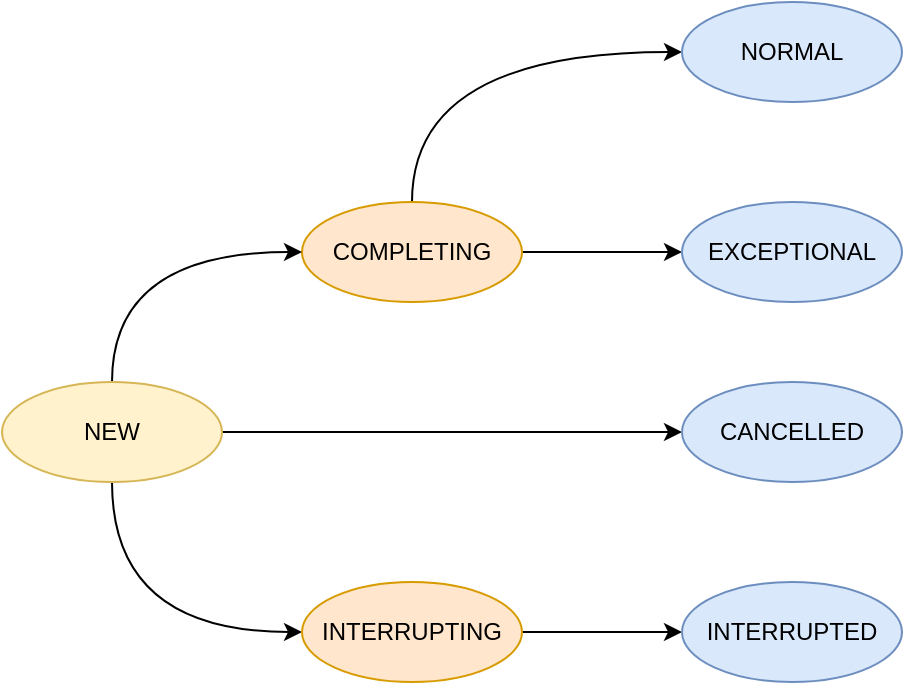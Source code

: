 <mxfile version="15.4.0" type="device"><diagram id="FvY6mCNmdc5Bd6eWu4Sd" name="第 1 页"><mxGraphModel dx="946" dy="608" grid="1" gridSize="10" guides="1" tooltips="1" connect="1" arrows="1" fold="1" page="1" pageScale="1" pageWidth="827" pageHeight="1169" math="0" shadow="0"><root><mxCell id="0"/><mxCell id="1" parent="0"/><mxCell id="aDRUNgPKJEdesUX60-oy-12" style="edgeStyle=orthogonalEdgeStyle;curved=1;rounded=0;orthogonalLoop=1;jettySize=auto;html=1;exitX=1;exitY=0.5;exitDx=0;exitDy=0;entryX=0;entryY=0.5;entryDx=0;entryDy=0;" edge="1" parent="1" source="aDRUNgPKJEdesUX60-oy-2" target="aDRUNgPKJEdesUX60-oy-5"><mxGeometry relative="1" as="geometry"/></mxCell><mxCell id="aDRUNgPKJEdesUX60-oy-18" style="edgeStyle=orthogonalEdgeStyle;rounded=0;orthogonalLoop=1;jettySize=auto;html=1;exitX=0.5;exitY=0;exitDx=0;exitDy=0;entryX=0;entryY=0.5;entryDx=0;entryDy=0;elbow=vertical;curved=1;" edge="1" parent="1" source="aDRUNgPKJEdesUX60-oy-2" target="aDRUNgPKJEdesUX60-oy-4"><mxGeometry relative="1" as="geometry"/></mxCell><mxCell id="aDRUNgPKJEdesUX60-oy-2" value="COMPLETING" style="ellipse;whiteSpace=wrap;html=1;fillColor=#ffe6cc;strokeColor=#d79b00;" vertex="1" parent="1"><mxGeometry x="200" y="190" width="110" height="50" as="geometry"/></mxCell><mxCell id="aDRUNgPKJEdesUX60-oy-9" style="rounded=0;orthogonalLoop=1;jettySize=auto;html=1;exitX=0.5;exitY=0;exitDx=0;exitDy=0;entryX=0;entryY=0.5;entryDx=0;entryDy=0;edgeStyle=orthogonalEdgeStyle;elbow=vertical;curved=1;" edge="1" parent="1" source="aDRUNgPKJEdesUX60-oy-3" target="aDRUNgPKJEdesUX60-oy-2"><mxGeometry relative="1" as="geometry"/></mxCell><mxCell id="aDRUNgPKJEdesUX60-oy-10" style="edgeStyle=orthogonalEdgeStyle;curved=1;rounded=0;orthogonalLoop=1;jettySize=auto;html=1;exitX=0.5;exitY=1;exitDx=0;exitDy=0;entryX=0;entryY=0.5;entryDx=0;entryDy=0;" edge="1" parent="1" source="aDRUNgPKJEdesUX60-oy-3" target="aDRUNgPKJEdesUX60-oy-7"><mxGeometry relative="1" as="geometry"/></mxCell><mxCell id="aDRUNgPKJEdesUX60-oy-13" style="edgeStyle=orthogonalEdgeStyle;curved=1;rounded=0;orthogonalLoop=1;jettySize=auto;html=1;exitX=1;exitY=0.5;exitDx=0;exitDy=0;entryX=0;entryY=0.5;entryDx=0;entryDy=0;" edge="1" parent="1" source="aDRUNgPKJEdesUX60-oy-3" target="aDRUNgPKJEdesUX60-oy-6"><mxGeometry relative="1" as="geometry"/></mxCell><mxCell id="aDRUNgPKJEdesUX60-oy-3" value="NEW" style="ellipse;whiteSpace=wrap;html=1;fillColor=#fff2cc;strokeColor=#d6b656;" vertex="1" parent="1"><mxGeometry x="50" y="280" width="110" height="50" as="geometry"/></mxCell><mxCell id="aDRUNgPKJEdesUX60-oy-4" value="NORMAL" style="ellipse;whiteSpace=wrap;html=1;fillColor=#dae8fc;strokeColor=#6c8ebf;" vertex="1" parent="1"><mxGeometry x="390" y="90" width="110" height="50" as="geometry"/></mxCell><mxCell id="aDRUNgPKJEdesUX60-oy-5" value="EXCEPTIONAL" style="ellipse;whiteSpace=wrap;html=1;fillColor=#dae8fc;strokeColor=#6c8ebf;" vertex="1" parent="1"><mxGeometry x="390" y="190" width="110" height="50" as="geometry"/></mxCell><mxCell id="aDRUNgPKJEdesUX60-oy-6" value="CANCELLED" style="ellipse;whiteSpace=wrap;html=1;fillColor=#dae8fc;strokeColor=#6c8ebf;" vertex="1" parent="1"><mxGeometry x="390" y="280" width="110" height="50" as="geometry"/></mxCell><mxCell id="aDRUNgPKJEdesUX60-oy-14" style="edgeStyle=orthogonalEdgeStyle;curved=1;rounded=0;orthogonalLoop=1;jettySize=auto;html=1;exitX=1;exitY=0.5;exitDx=0;exitDy=0;entryX=0;entryY=0.5;entryDx=0;entryDy=0;" edge="1" parent="1" source="aDRUNgPKJEdesUX60-oy-7" target="aDRUNgPKJEdesUX60-oy-8"><mxGeometry relative="1" as="geometry"/></mxCell><mxCell id="aDRUNgPKJEdesUX60-oy-7" value="INTERRUPTING" style="ellipse;whiteSpace=wrap;html=1;fillColor=#ffe6cc;strokeColor=#d79b00;" vertex="1" parent="1"><mxGeometry x="200" y="380" width="110" height="50" as="geometry"/></mxCell><mxCell id="aDRUNgPKJEdesUX60-oy-8" value="INTERRUPTED" style="ellipse;whiteSpace=wrap;html=1;fillColor=#dae8fc;strokeColor=#6c8ebf;" vertex="1" parent="1"><mxGeometry x="390" y="380" width="110" height="50" as="geometry"/></mxCell></root></mxGraphModel></diagram></mxfile>